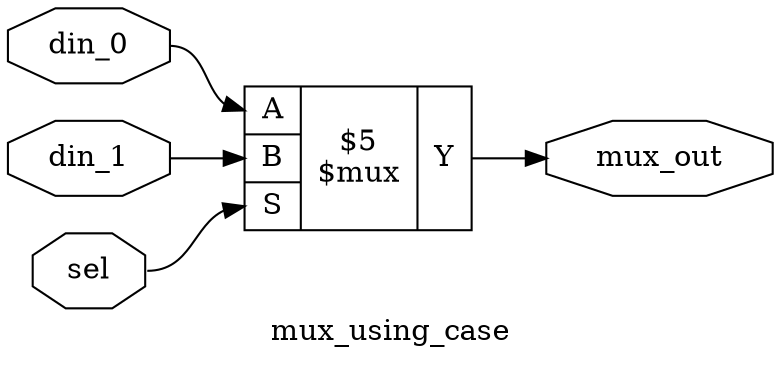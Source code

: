 digraph "mux_using_case" {
label="mux_using_case";
rankdir="LR";
remincross=true;
n2 [ shape=octagon, label="din_0", color="black", fontcolor="black" ];
n3 [ shape=octagon, label="din_1", color="black", fontcolor="black" ];
n4 [ shape=octagon, label="mux_out", color="black", fontcolor="black" ];
n5 [ shape=octagon, label="sel", color="black", fontcolor="black" ];
c10 [ shape=record, label="{{<p6> A|<p7> B|<p8> S}|$5\n$mux|{<p9> Y}}" ];
n2:e -> c10:p6:w [color="black", label=""];
n3:e -> c10:p7:w [color="black", label=""];
c10:p9:e -> n4:w [color="black", label=""];
n5:e -> c10:p8:w [color="black", label=""];
}
